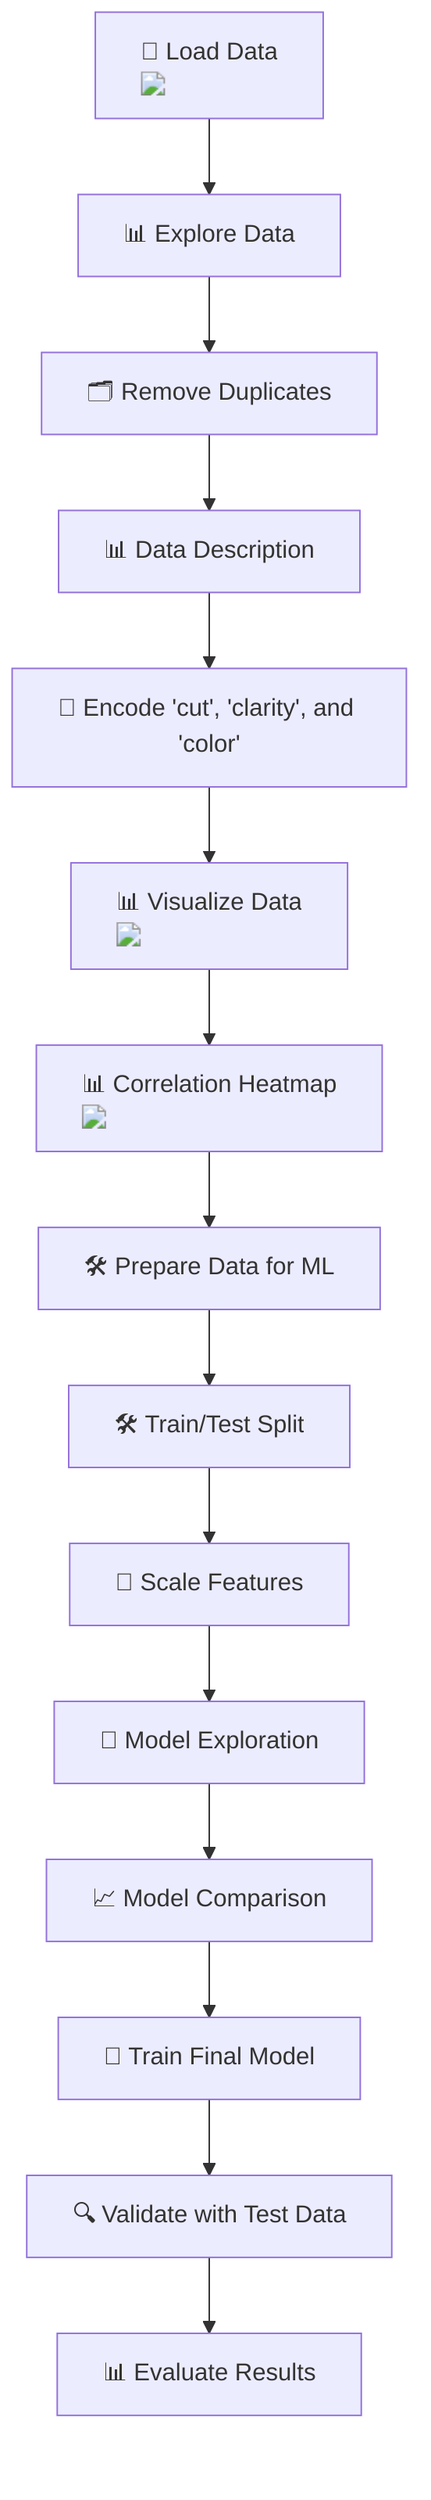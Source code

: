 flowchart TD;
    A["📁 Load Data <img src='icons/file.svg'/>"] --> B["📊 Explore Data"];
    B --> C["🗂️ Remove Duplicates"];
    C --> D["📊 Data Description"];
    D --> E["🔢 Encode 'cut', 'clarity', and 'color'"];
    E --> F["📊 Visualize Data <img src='dummy_plots/pairplot_template.svg'/>"];
    F --> G["📊 Correlation Heatmap <img src='dummy_plots/heatmap_template.svg'/>"];
    G --> H["🛠️ Prepare Data for ML"];
    H --> I["🛠️ Train/Test Split"];
    I --> J["🔄 Scale Features"];
    J --> K["🧠 Model Exploration"];
    K --> L["📈 Model Comparison"];
    L --> M["🤖 Train Final Model"];
    M --> N["🔍 Validate with Test Data"];
    N --> O["📊 Evaluate Results"];